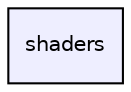 digraph "shaders" {
  compound=true
  node [ fontsize="10", fontname="Helvetica"];
  edge [ labelfontsize="10", labelfontname="Helvetica"];
  dir_95c752037a97b41030102703686a0a90 [shape=box, label="shaders", style="filled", fillcolor="#eeeeff", pencolor="black", URL="dir_95c752037a97b41030102703686a0a90.html"];
}
